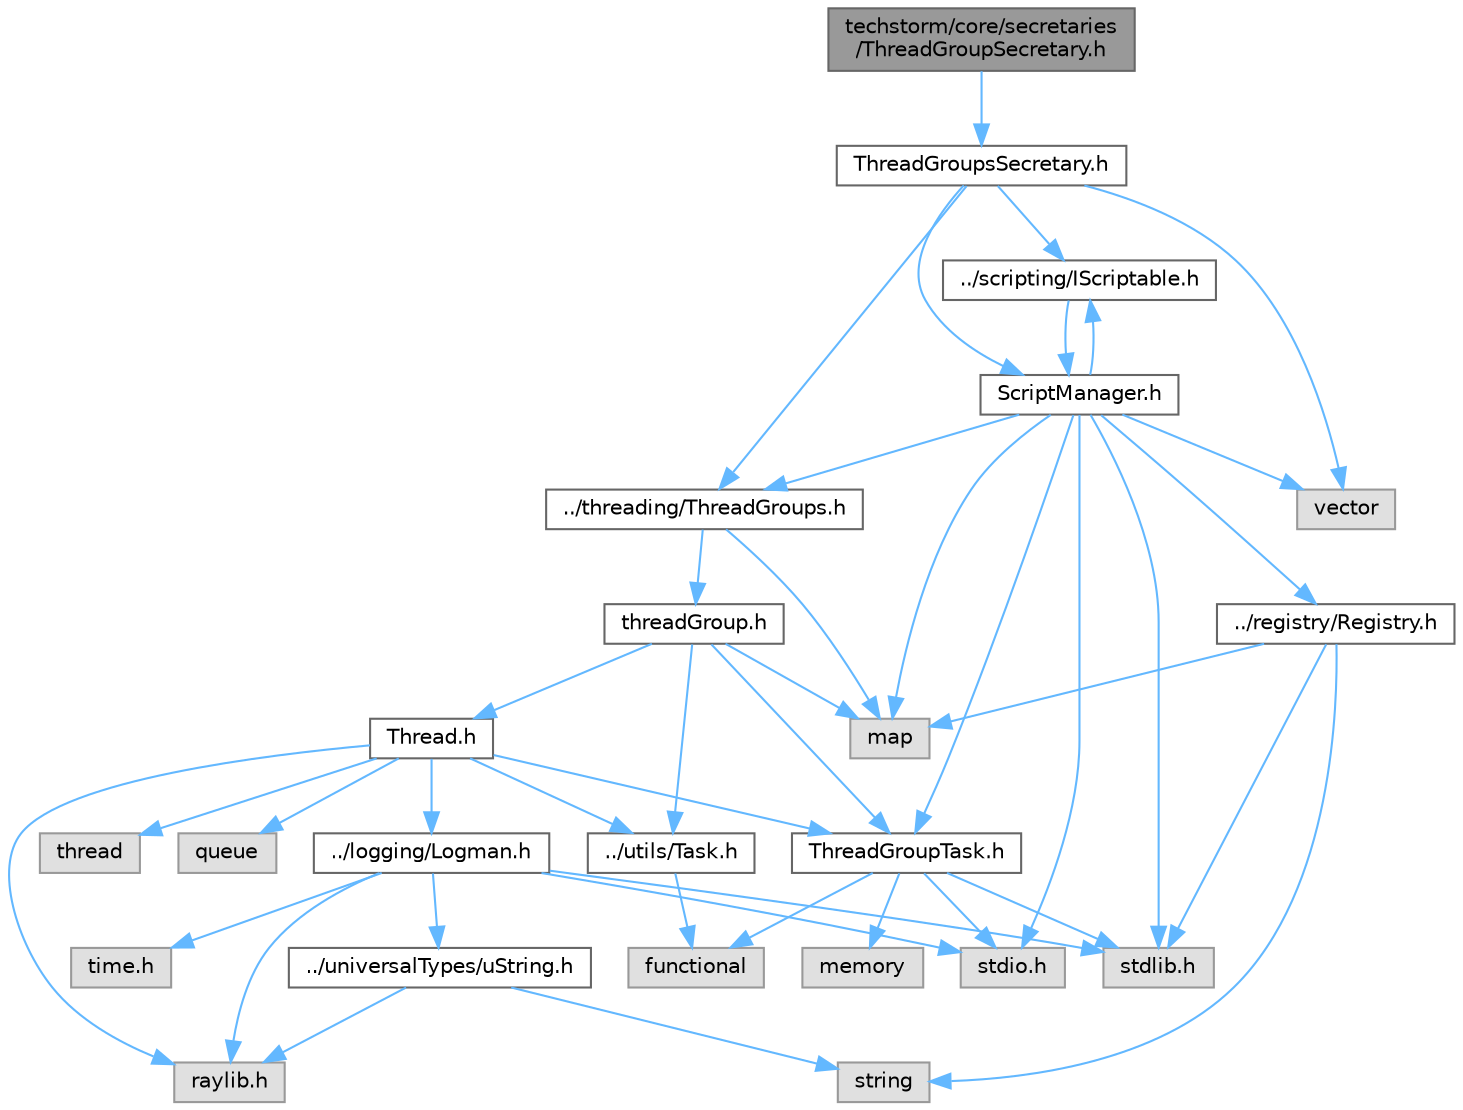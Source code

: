 digraph "techstorm/core/secretaries/ThreadGroupSecretary.h"
{
 // LATEX_PDF_SIZE
  bgcolor="transparent";
  edge [fontname=Helvetica,fontsize=10,labelfontname=Helvetica,labelfontsize=10];
  node [fontname=Helvetica,fontsize=10,shape=box,height=0.2,width=0.4];
  Node1 [id="Node000001",label="techstorm/core/secretaries\l/ThreadGroupSecretary.h",height=0.2,width=0.4,color="gray40", fillcolor="grey60", style="filled", fontcolor="black",tooltip=" "];
  Node1 -> Node2 [id="edge1_Node000001_Node000002",color="steelblue1",style="solid",tooltip=" "];
  Node2 [id="Node000002",label="ThreadGroupsSecretary.h",height=0.2,width=0.4,color="grey40", fillcolor="white", style="filled",URL="$core_2secretaries_2_thread_groups_secretary_8h.html",tooltip=" "];
  Node2 -> Node3 [id="edge2_Node000002_Node000003",color="steelblue1",style="solid",tooltip=" "];
  Node3 [id="Node000003",label="../threading/ThreadGroups.h",height=0.2,width=0.4,color="grey40", fillcolor="white", style="filled",URL="$core_2threading_2_thread_groups_8h.html",tooltip=" "];
  Node3 -> Node4 [id="edge3_Node000003_Node000004",color="steelblue1",style="solid",tooltip=" "];
  Node4 [id="Node000004",label="map",height=0.2,width=0.4,color="grey60", fillcolor="#E0E0E0", style="filled",tooltip=" "];
  Node3 -> Node5 [id="edge4_Node000003_Node000005",color="steelblue1",style="solid",tooltip=" "];
  Node5 [id="Node000005",label="threadGroup.h",height=0.2,width=0.4,color="grey40", fillcolor="white", style="filled",URL="$core_2threading_2_thread_group_8h.html",tooltip=" "];
  Node5 -> Node6 [id="edge5_Node000005_Node000006",color="steelblue1",style="solid",tooltip=" "];
  Node6 [id="Node000006",label="Thread.h",height=0.2,width=0.4,color="grey40", fillcolor="white", style="filled",URL="$core_2threading_2_thread_8h.html",tooltip=" "];
  Node6 -> Node7 [id="edge6_Node000006_Node000007",color="steelblue1",style="solid",tooltip=" "];
  Node7 [id="Node000007",label="raylib.h",height=0.2,width=0.4,color="grey60", fillcolor="#E0E0E0", style="filled",tooltip=" "];
  Node6 -> Node8 [id="edge7_Node000006_Node000008",color="steelblue1",style="solid",tooltip=" "];
  Node8 [id="Node000008",label="thread",height=0.2,width=0.4,color="grey60", fillcolor="#E0E0E0", style="filled",tooltip=" "];
  Node6 -> Node9 [id="edge8_Node000006_Node000009",color="steelblue1",style="solid",tooltip=" "];
  Node9 [id="Node000009",label="queue",height=0.2,width=0.4,color="grey60", fillcolor="#E0E0E0", style="filled",tooltip=" "];
  Node6 -> Node10 [id="edge9_Node000006_Node000010",color="steelblue1",style="solid",tooltip=" "];
  Node10 [id="Node000010",label="../utils/Task.h",height=0.2,width=0.4,color="grey40", fillcolor="white", style="filled",URL="$core_2utils_2_task_8h.html",tooltip=" "];
  Node10 -> Node11 [id="edge10_Node000010_Node000011",color="steelblue1",style="solid",tooltip=" "];
  Node11 [id="Node000011",label="functional",height=0.2,width=0.4,color="grey60", fillcolor="#E0E0E0", style="filled",tooltip=" "];
  Node6 -> Node12 [id="edge11_Node000006_Node000012",color="steelblue1",style="solid",tooltip=" "];
  Node12 [id="Node000012",label="../logging/Logman.h",height=0.2,width=0.4,color="grey40", fillcolor="white", style="filled",URL="$core_2logging_2_logman_8h.html",tooltip=" "];
  Node12 -> Node13 [id="edge12_Node000012_Node000013",color="steelblue1",style="solid",tooltip=" "];
  Node13 [id="Node000013",label="stdio.h",height=0.2,width=0.4,color="grey60", fillcolor="#E0E0E0", style="filled",tooltip=" "];
  Node12 -> Node14 [id="edge13_Node000012_Node000014",color="steelblue1",style="solid",tooltip=" "];
  Node14 [id="Node000014",label="stdlib.h",height=0.2,width=0.4,color="grey60", fillcolor="#E0E0E0", style="filled",tooltip=" "];
  Node12 -> Node15 [id="edge14_Node000012_Node000015",color="steelblue1",style="solid",tooltip=" "];
  Node15 [id="Node000015",label="time.h",height=0.2,width=0.4,color="grey60", fillcolor="#E0E0E0", style="filled",tooltip=" "];
  Node12 -> Node7 [id="edge15_Node000012_Node000007",color="steelblue1",style="solid",tooltip=" "];
  Node12 -> Node16 [id="edge16_Node000012_Node000016",color="steelblue1",style="solid",tooltip=" "];
  Node16 [id="Node000016",label="../universalTypes/uString.h",height=0.2,width=0.4,color="grey40", fillcolor="white", style="filled",URL="$u_string_8h.html",tooltip=" "];
  Node16 -> Node17 [id="edge17_Node000016_Node000017",color="steelblue1",style="solid",tooltip=" "];
  Node17 [id="Node000017",label="string",height=0.2,width=0.4,color="grey60", fillcolor="#E0E0E0", style="filled",tooltip=" "];
  Node16 -> Node7 [id="edge18_Node000016_Node000007",color="steelblue1",style="solid",tooltip=" "];
  Node6 -> Node18 [id="edge19_Node000006_Node000018",color="steelblue1",style="solid",tooltip=" "];
  Node18 [id="Node000018",label="ThreadGroupTask.h",height=0.2,width=0.4,color="grey40", fillcolor="white", style="filled",URL="$core_2threading_2_thread_group_task_8h.html",tooltip=" "];
  Node18 -> Node19 [id="edge20_Node000018_Node000019",color="steelblue1",style="solid",tooltip=" "];
  Node19 [id="Node000019",label="memory",height=0.2,width=0.4,color="grey60", fillcolor="#E0E0E0", style="filled",tooltip=" "];
  Node18 -> Node13 [id="edge21_Node000018_Node000013",color="steelblue1",style="solid",tooltip=" "];
  Node18 -> Node14 [id="edge22_Node000018_Node000014",color="steelblue1",style="solid",tooltip=" "];
  Node18 -> Node11 [id="edge23_Node000018_Node000011",color="steelblue1",style="solid",tooltip=" "];
  Node5 -> Node4 [id="edge24_Node000005_Node000004",color="steelblue1",style="solid",tooltip=" "];
  Node5 -> Node10 [id="edge25_Node000005_Node000010",color="steelblue1",style="solid",tooltip=" "];
  Node5 -> Node18 [id="edge26_Node000005_Node000018",color="steelblue1",style="solid",tooltip=" "];
  Node2 -> Node20 [id="edge27_Node000002_Node000020",color="steelblue1",style="solid",tooltip=" "];
  Node20 [id="Node000020",label="../scripting/IScriptable.h",height=0.2,width=0.4,color="grey40", fillcolor="white", style="filled",URL="$core_2scripting_2_i_scriptable_8h.html",tooltip=" "];
  Node20 -> Node21 [id="edge28_Node000020_Node000021",color="steelblue1",style="solid",tooltip=" "];
  Node21 [id="Node000021",label="ScriptManager.h",height=0.2,width=0.4,color="grey40", fillcolor="white", style="filled",URL="$core_2scripting_2_script_manager_8h.html",tooltip=" "];
  Node21 -> Node13 [id="edge29_Node000021_Node000013",color="steelblue1",style="solid",tooltip=" "];
  Node21 -> Node14 [id="edge30_Node000021_Node000014",color="steelblue1",style="solid",tooltip=" "];
  Node21 -> Node22 [id="edge31_Node000021_Node000022",color="steelblue1",style="solid",tooltip=" "];
  Node22 [id="Node000022",label="vector",height=0.2,width=0.4,color="grey60", fillcolor="#E0E0E0", style="filled",tooltip=" "];
  Node21 -> Node4 [id="edge32_Node000021_Node000004",color="steelblue1",style="solid",tooltip=" "];
  Node21 -> Node20 [id="edge33_Node000021_Node000020",color="steelblue1",style="solid",tooltip=" "];
  Node21 -> Node23 [id="edge34_Node000021_Node000023",color="steelblue1",style="solid",tooltip=" "];
  Node23 [id="Node000023",label="../registry/Registry.h",height=0.2,width=0.4,color="grey40", fillcolor="white", style="filled",URL="$core_2registry_2_registry_8h.html",tooltip=" "];
  Node23 -> Node14 [id="edge35_Node000023_Node000014",color="steelblue1",style="solid",tooltip=" "];
  Node23 -> Node4 [id="edge36_Node000023_Node000004",color="steelblue1",style="solid",tooltip=" "];
  Node23 -> Node17 [id="edge37_Node000023_Node000017",color="steelblue1",style="solid",tooltip=" "];
  Node21 -> Node3 [id="edge38_Node000021_Node000003",color="steelblue1",style="solid",tooltip=" "];
  Node21 -> Node18 [id="edge39_Node000021_Node000018",color="steelblue1",style="solid",tooltip=" "];
  Node2 -> Node21 [id="edge40_Node000002_Node000021",color="steelblue1",style="solid",tooltip=" "];
  Node2 -> Node22 [id="edge41_Node000002_Node000022",color="steelblue1",style="solid",tooltip=" "];
}
